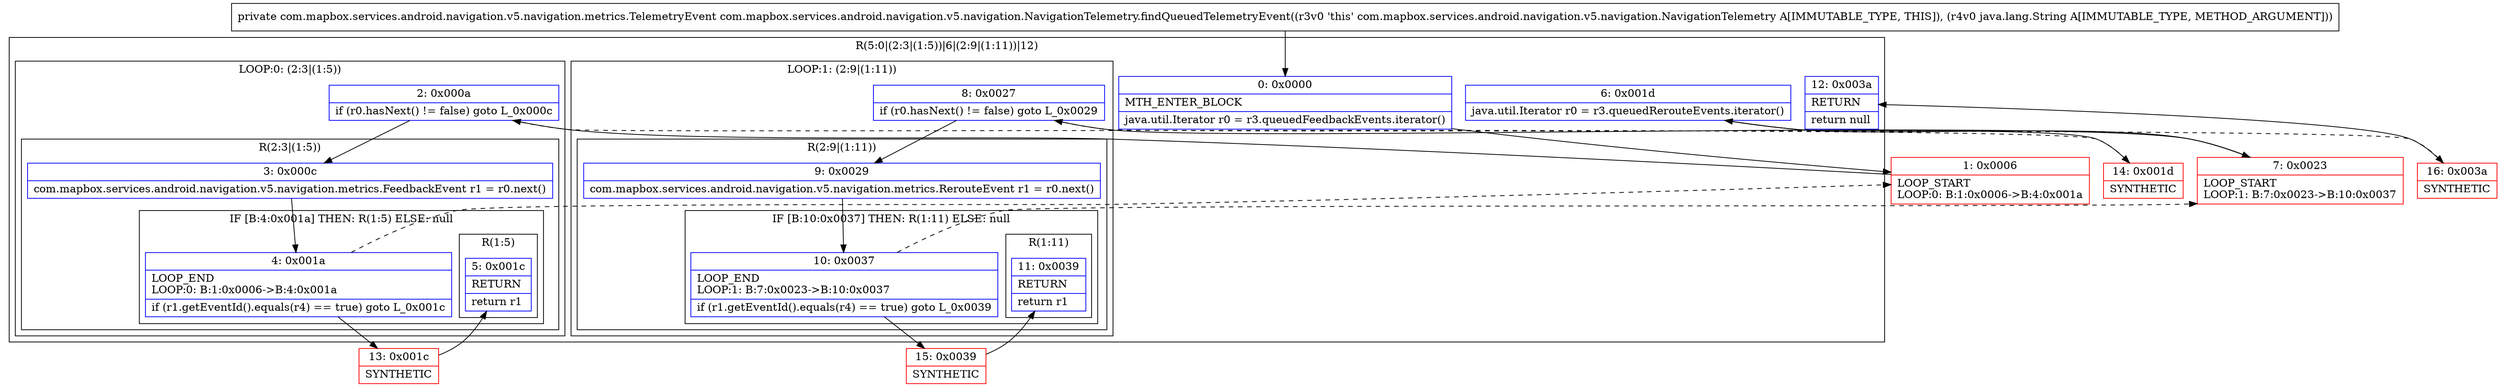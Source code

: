 digraph "CFG forcom.mapbox.services.android.navigation.v5.navigation.NavigationTelemetry.findQueuedTelemetryEvent(Ljava\/lang\/String;)Lcom\/mapbox\/services\/android\/navigation\/v5\/navigation\/metrics\/TelemetryEvent;" {
subgraph cluster_Region_1283916064 {
label = "R(5:0|(2:3|(1:5))|6|(2:9|(1:11))|12)";
node [shape=record,color=blue];
Node_0 [shape=record,label="{0\:\ 0x0000|MTH_ENTER_BLOCK\l|java.util.Iterator r0 = r3.queuedFeedbackEvents.iterator()\l}"];
subgraph cluster_LoopRegion_108224967 {
label = "LOOP:0: (2:3|(1:5))";
node [shape=record,color=blue];
Node_2 [shape=record,label="{2\:\ 0x000a|if (r0.hasNext() != false) goto L_0x000c\l}"];
subgraph cluster_Region_1462046327 {
label = "R(2:3|(1:5))";
node [shape=record,color=blue];
Node_3 [shape=record,label="{3\:\ 0x000c|com.mapbox.services.android.navigation.v5.navigation.metrics.FeedbackEvent r1 = r0.next()\l}"];
subgraph cluster_IfRegion_1024850955 {
label = "IF [B:4:0x001a] THEN: R(1:5) ELSE: null";
node [shape=record,color=blue];
Node_4 [shape=record,label="{4\:\ 0x001a|LOOP_END\lLOOP:0: B:1:0x0006\-\>B:4:0x001a\l|if (r1.getEventId().equals(r4) == true) goto L_0x001c\l}"];
subgraph cluster_Region_1240429704 {
label = "R(1:5)";
node [shape=record,color=blue];
Node_5 [shape=record,label="{5\:\ 0x001c|RETURN\l|return r1\l}"];
}
}
}
}
Node_6 [shape=record,label="{6\:\ 0x001d|java.util.Iterator r0 = r3.queuedRerouteEvents.iterator()\l}"];
subgraph cluster_LoopRegion_1418680619 {
label = "LOOP:1: (2:9|(1:11))";
node [shape=record,color=blue];
Node_8 [shape=record,label="{8\:\ 0x0027|if (r0.hasNext() != false) goto L_0x0029\l}"];
subgraph cluster_Region_732345211 {
label = "R(2:9|(1:11))";
node [shape=record,color=blue];
Node_9 [shape=record,label="{9\:\ 0x0029|com.mapbox.services.android.navigation.v5.navigation.metrics.RerouteEvent r1 = r0.next()\l}"];
subgraph cluster_IfRegion_969009056 {
label = "IF [B:10:0x0037] THEN: R(1:11) ELSE: null";
node [shape=record,color=blue];
Node_10 [shape=record,label="{10\:\ 0x0037|LOOP_END\lLOOP:1: B:7:0x0023\-\>B:10:0x0037\l|if (r1.getEventId().equals(r4) == true) goto L_0x0039\l}"];
subgraph cluster_Region_196644644 {
label = "R(1:11)";
node [shape=record,color=blue];
Node_11 [shape=record,label="{11\:\ 0x0039|RETURN\l|return r1\l}"];
}
}
}
}
Node_12 [shape=record,label="{12\:\ 0x003a|RETURN\l|return null\l}"];
}
Node_1 [shape=record,color=red,label="{1\:\ 0x0006|LOOP_START\lLOOP:0: B:1:0x0006\-\>B:4:0x001a\l}"];
Node_7 [shape=record,color=red,label="{7\:\ 0x0023|LOOP_START\lLOOP:1: B:7:0x0023\-\>B:10:0x0037\l}"];
Node_13 [shape=record,color=red,label="{13\:\ 0x001c|SYNTHETIC\l}"];
Node_14 [shape=record,color=red,label="{14\:\ 0x001d|SYNTHETIC\l}"];
Node_15 [shape=record,color=red,label="{15\:\ 0x0039|SYNTHETIC\l}"];
Node_16 [shape=record,color=red,label="{16\:\ 0x003a|SYNTHETIC\l}"];
MethodNode[shape=record,label="{private com.mapbox.services.android.navigation.v5.navigation.metrics.TelemetryEvent com.mapbox.services.android.navigation.v5.navigation.NavigationTelemetry.findQueuedTelemetryEvent((r3v0 'this' com.mapbox.services.android.navigation.v5.navigation.NavigationTelemetry A[IMMUTABLE_TYPE, THIS]), (r4v0 java.lang.String A[IMMUTABLE_TYPE, METHOD_ARGUMENT])) }"];
MethodNode -> Node_0;
Node_0 -> Node_1;
Node_2 -> Node_3;
Node_2 -> Node_14[style=dashed];
Node_3 -> Node_4;
Node_4 -> Node_1[style=dashed];
Node_4 -> Node_13;
Node_6 -> Node_7;
Node_8 -> Node_9;
Node_8 -> Node_16[style=dashed];
Node_9 -> Node_10;
Node_10 -> Node_7[style=dashed];
Node_10 -> Node_15;
Node_1 -> Node_2;
Node_7 -> Node_8;
Node_13 -> Node_5;
Node_14 -> Node_6;
Node_15 -> Node_11;
Node_16 -> Node_12;
}

